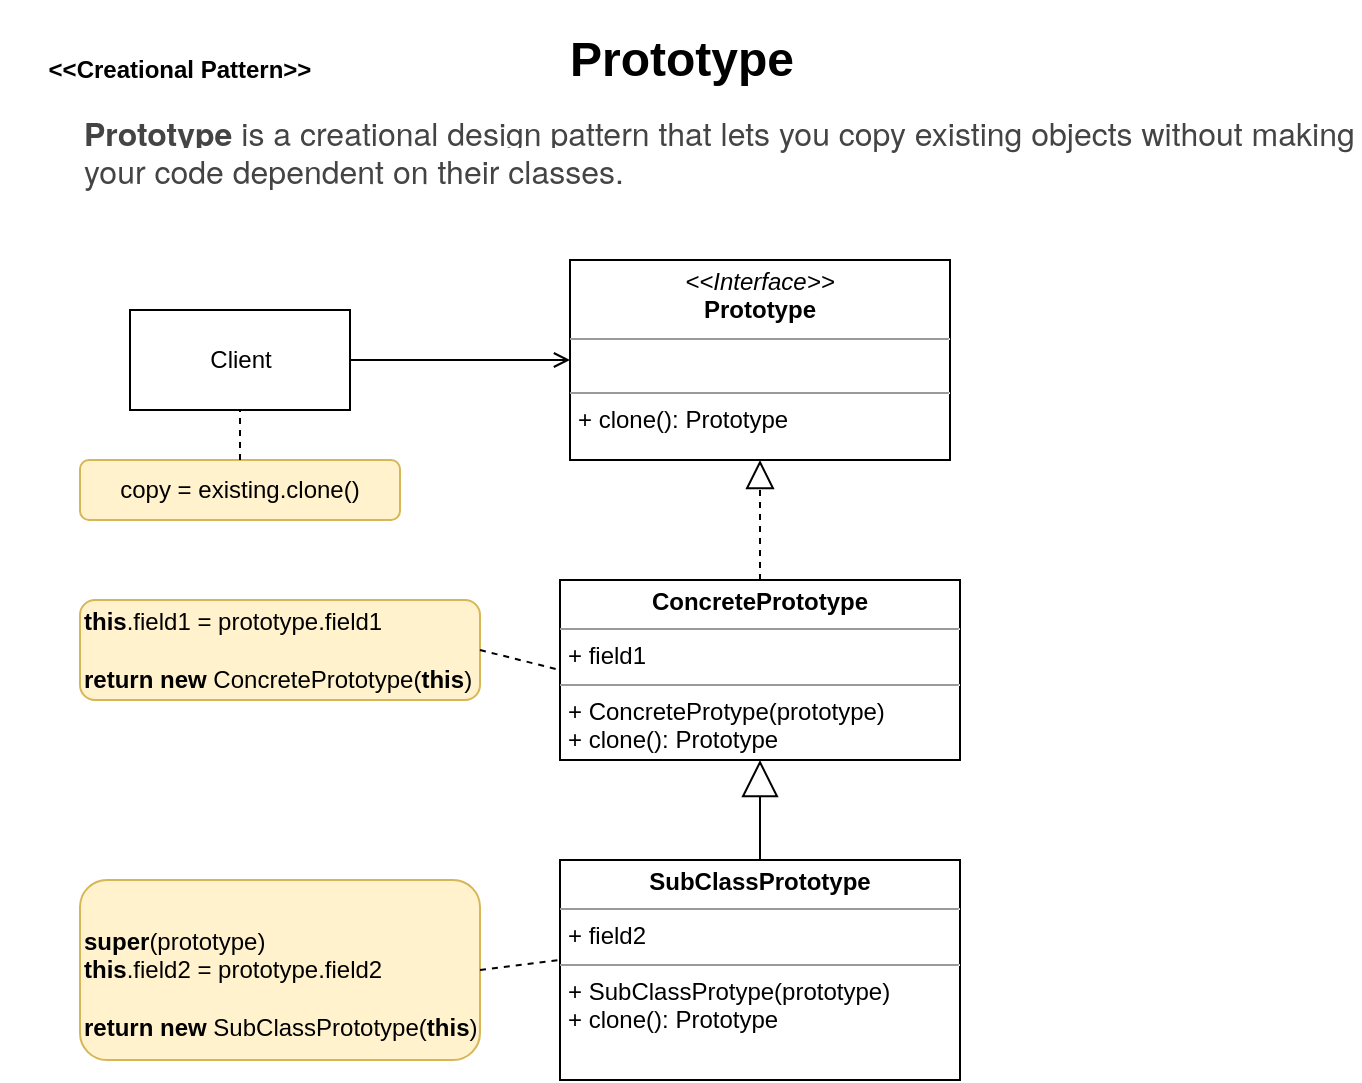 <mxfile version="20.2.7" type="github">
  <diagram id="C5RBs43oDa-KdzZeNtuy" name="Page-1">
    <mxGraphModel dx="1038" dy="1740" grid="1" gridSize="10" guides="1" tooltips="1" connect="1" arrows="1" fold="1" page="1" pageScale="1" pageWidth="827" pageHeight="1169" math="0" shadow="0">
      <root>
        <mxCell id="WIyWlLk6GJQsqaUBKTNV-0" />
        <mxCell id="WIyWlLk6GJQsqaUBKTNV-1" parent="WIyWlLk6GJQsqaUBKTNV-0" />
        <mxCell id="44PV9vE5lVTY9_xdUnsA-0" value="&lt;b&gt;&amp;lt;&amp;lt;Creational Pattern&amp;gt;&amp;gt;&lt;/b&gt;" style="text;html=1;strokeColor=none;fillColor=none;align=center;verticalAlign=middle;whiteSpace=wrap;rounded=0;" parent="WIyWlLk6GJQsqaUBKTNV-1" vertex="1">
          <mxGeometry x="40" y="-1140" width="180" height="30" as="geometry" />
        </mxCell>
        <mxCell id="44PV9vE5lVTY9_xdUnsA-1" value="&lt;h1&gt;Prototype&lt;/h1&gt;" style="text;html=1;strokeColor=none;fillColor=none;spacing=5;spacingTop=-20;whiteSpace=wrap;overflow=hidden;rounded=0;" parent="WIyWlLk6GJQsqaUBKTNV-1" vertex="1">
          <mxGeometry x="320" y="-1150" width="120" height="50" as="geometry" />
        </mxCell>
        <mxCell id="44PV9vE5lVTY9_xdUnsA-2" value="&lt;p style=&quot;margin:0px;margin-top:4px;text-align:center;&quot;&gt;&lt;i&gt;&amp;lt;&amp;lt;Interface&amp;gt;&amp;gt;&lt;/i&gt;&lt;br&gt;&lt;b&gt;Prototype&lt;/b&gt;&lt;/p&gt;&lt;hr size=&quot;1&quot;&gt;&lt;p style=&quot;margin:0px;margin-left:4px;&quot;&gt;&lt;br&gt;&lt;/p&gt;&lt;hr size=&quot;1&quot;&gt;&lt;p style=&quot;margin:0px;margin-left:4px;&quot;&gt;+ clone(): Prototype&lt;br&gt;&lt;br&gt;&lt;/p&gt;" style="verticalAlign=top;align=left;overflow=fill;fontSize=12;fontFamily=Helvetica;html=1;" parent="WIyWlLk6GJQsqaUBKTNV-1" vertex="1">
          <mxGeometry x="325" y="-1030" width="190" height="100" as="geometry" />
        </mxCell>
        <mxCell id="44PV9vE5lVTY9_xdUnsA-3" value="&lt;p style=&quot;margin:0px;margin-top:4px;text-align:center;&quot;&gt;&lt;b&gt;ConcretePrototype&lt;/b&gt;&lt;/p&gt;&lt;hr size=&quot;1&quot;&gt;&lt;p style=&quot;margin:0px;margin-left:4px;&quot;&gt;+ field1&lt;/p&gt;&lt;hr size=&quot;1&quot;&gt;&lt;p style=&quot;margin:0px;margin-left:4px;&quot;&gt;+ ConcreteProtype(prototype)&lt;/p&gt;&lt;p style=&quot;margin:0px;margin-left:4px;&quot;&gt;+ clone(): Prototype&lt;/p&gt;" style="verticalAlign=top;align=left;overflow=fill;fontSize=12;fontFamily=Helvetica;html=1;" parent="WIyWlLk6GJQsqaUBKTNV-1" vertex="1">
          <mxGeometry x="320" y="-870" width="200" height="90" as="geometry" />
        </mxCell>
        <mxCell id="44PV9vE5lVTY9_xdUnsA-4" value="" style="endArrow=block;dashed=1;endFill=0;endSize=12;html=1;rounded=0;exitX=0.5;exitY=0;exitDx=0;exitDy=0;entryX=0.5;entryY=1;entryDx=0;entryDy=0;" parent="WIyWlLk6GJQsqaUBKTNV-1" source="44PV9vE5lVTY9_xdUnsA-3" target="44PV9vE5lVTY9_xdUnsA-2" edge="1">
          <mxGeometry width="160" relative="1" as="geometry">
            <mxPoint x="460" y="-900" as="sourcePoint" />
            <mxPoint x="620" y="-900" as="targetPoint" />
          </mxGeometry>
        </mxCell>
        <mxCell id="44PV9vE5lVTY9_xdUnsA-5" value="Client" style="html=1;" parent="WIyWlLk6GJQsqaUBKTNV-1" vertex="1">
          <mxGeometry x="105" y="-1005" width="110" height="50" as="geometry" />
        </mxCell>
        <mxCell id="44PV9vE5lVTY9_xdUnsA-6" value="" style="endArrow=open;html=1;rounded=0;exitX=1;exitY=0.5;exitDx=0;exitDy=0;entryX=0;entryY=0.5;entryDx=0;entryDy=0;endFill=0;" parent="WIyWlLk6GJQsqaUBKTNV-1" source="44PV9vE5lVTY9_xdUnsA-5" target="44PV9vE5lVTY9_xdUnsA-2" edge="1">
          <mxGeometry width="50" height="50" relative="1" as="geometry">
            <mxPoint x="210" y="-940" as="sourcePoint" />
            <mxPoint x="260" y="-990" as="targetPoint" />
          </mxGeometry>
        </mxCell>
        <mxCell id="44PV9vE5lVTY9_xdUnsA-7" value="copy = existing.clone()" style="text;html=1;strokeColor=#d6b656;fillColor=#fff2cc;align=center;verticalAlign=middle;whiteSpace=wrap;rounded=1;" parent="WIyWlLk6GJQsqaUBKTNV-1" vertex="1">
          <mxGeometry x="80" y="-930" width="160" height="30" as="geometry" />
        </mxCell>
        <mxCell id="44PV9vE5lVTY9_xdUnsA-8" value="" style="endArrow=none;dashed=1;html=1;rounded=0;exitX=0.5;exitY=0;exitDx=0;exitDy=0;entryX=0.5;entryY=1;entryDx=0;entryDy=0;" parent="WIyWlLk6GJQsqaUBKTNV-1" source="44PV9vE5lVTY9_xdUnsA-7" target="44PV9vE5lVTY9_xdUnsA-5" edge="1">
          <mxGeometry width="50" height="50" relative="1" as="geometry">
            <mxPoint x="160" y="-910" as="sourcePoint" />
            <mxPoint x="155" y="-960" as="targetPoint" />
          </mxGeometry>
        </mxCell>
        <mxCell id="44PV9vE5lVTY9_xdUnsA-9" value="&lt;b&gt;this&lt;/b&gt;.field1 = prototype.field1&lt;br&gt;&lt;br&gt;&lt;b&gt;return new&lt;/b&gt; ConcretePrototype(&lt;b&gt;this&lt;/b&gt;)" style="text;html=1;strokeColor=#d6b656;fillColor=#fff2cc;align=left;verticalAlign=middle;whiteSpace=wrap;rounded=1;" parent="WIyWlLk6GJQsqaUBKTNV-1" vertex="1">
          <mxGeometry x="80" y="-860" width="200" height="50" as="geometry" />
        </mxCell>
        <mxCell id="44PV9vE5lVTY9_xdUnsA-10" value="" style="endArrow=none;dashed=1;html=1;rounded=0;entryX=0;entryY=0.5;entryDx=0;entryDy=0;exitX=1;exitY=0.5;exitDx=0;exitDy=0;" parent="WIyWlLk6GJQsqaUBKTNV-1" source="44PV9vE5lVTY9_xdUnsA-9" target="44PV9vE5lVTY9_xdUnsA-3" edge="1">
          <mxGeometry width="50" height="50" relative="1" as="geometry">
            <mxPoint x="260" y="-790" as="sourcePoint" />
            <mxPoint x="310" y="-840" as="targetPoint" />
          </mxGeometry>
        </mxCell>
        <mxCell id="44PV9vE5lVTY9_xdUnsA-11" value="&lt;p style=&quot;margin:0px;margin-top:4px;text-align:center;&quot;&gt;&lt;b&gt;SubClassPrototype&lt;/b&gt;&lt;/p&gt;&lt;hr size=&quot;1&quot;&gt;&lt;p style=&quot;margin:0px;margin-left:4px;&quot;&gt;+ field2&lt;/p&gt;&lt;hr size=&quot;1&quot;&gt;&lt;p style=&quot;margin:0px;margin-left:4px;&quot;&gt;+ SubClassProtype(prototype)&lt;/p&gt;&lt;p style=&quot;margin:0px;margin-left:4px;&quot;&gt;+ clone(): Prototype&lt;/p&gt;" style="verticalAlign=top;align=left;overflow=fill;fontSize=12;fontFamily=Helvetica;html=1;" parent="WIyWlLk6GJQsqaUBKTNV-1" vertex="1">
          <mxGeometry x="320" y="-730" width="200" height="110" as="geometry" />
        </mxCell>
        <mxCell id="44PV9vE5lVTY9_xdUnsA-12" value="&lt;b&gt;&lt;br&gt;super&lt;/b&gt;(prototype)&lt;br&gt;&lt;b&gt;this&lt;/b&gt;.field2 = prototype.field2&lt;br&gt;&lt;br&gt;&lt;b&gt;return new&lt;/b&gt;&amp;nbsp;SubClassPrototype(&lt;b&gt;this&lt;/b&gt;)" style="text;html=1;strokeColor=#d6b656;fillColor=#fff2cc;align=left;verticalAlign=middle;whiteSpace=wrap;rounded=1;" parent="WIyWlLk6GJQsqaUBKTNV-1" vertex="1">
          <mxGeometry x="80" y="-720" width="200" height="90" as="geometry" />
        </mxCell>
        <mxCell id="44PV9vE5lVTY9_xdUnsA-13" value="" style="endArrow=none;dashed=1;html=1;rounded=0;exitX=1;exitY=0.5;exitDx=0;exitDy=0;" parent="WIyWlLk6GJQsqaUBKTNV-1" source="44PV9vE5lVTY9_xdUnsA-12" edge="1">
          <mxGeometry width="50" height="50" relative="1" as="geometry">
            <mxPoint x="280" y="-630" as="sourcePoint" />
            <mxPoint x="320" y="-680" as="targetPoint" />
          </mxGeometry>
        </mxCell>
        <mxCell id="44PV9vE5lVTY9_xdUnsA-14" value="" style="endArrow=block;endSize=16;endFill=0;html=1;rounded=0;" parent="WIyWlLk6GJQsqaUBKTNV-1" target="44PV9vE5lVTY9_xdUnsA-3" edge="1">
          <mxGeometry width="160" relative="1" as="geometry">
            <mxPoint x="420" y="-730" as="sourcePoint" />
            <mxPoint x="580" y="-730" as="targetPoint" />
          </mxGeometry>
        </mxCell>
        <mxCell id="VShUeqIi557FZb-sovSt-0" value="&lt;strong style=&quot;box-sizing: border-box; font-weight: bolder; color: rgb(68, 68, 68); font-family: &amp;quot;PT Sans&amp;quot;, &amp;quot;Helvetica Neue&amp;quot;, Arial, sans-serif; font-size: 16px; font-style: normal; font-variant-ligatures: normal; font-variant-caps: normal; letter-spacing: normal; orphans: 2; text-align: left; text-indent: 0px; text-transform: none; widows: 2; word-spacing: 0px; -webkit-text-stroke-width: 0px; background-color: rgb(255, 255, 255); text-decoration-thickness: initial; text-decoration-style: initial; text-decoration-color: initial;&quot;&gt;Prototype&lt;/strong&gt;&lt;span style=&quot;color: rgb(68, 68, 68); font-family: &amp;quot;PT Sans&amp;quot;, &amp;quot;Helvetica Neue&amp;quot;, Arial, sans-serif; font-size: 16px; font-style: normal; font-variant-ligatures: normal; font-variant-caps: normal; font-weight: 400; letter-spacing: normal; orphans: 2; text-align: left; text-indent: 0px; text-transform: none; widows: 2; word-spacing: 0px; -webkit-text-stroke-width: 0px; background-color: rgb(255, 255, 255); text-decoration-thickness: initial; text-decoration-style: initial; text-decoration-color: initial; float: none; display: inline !important;&quot;&gt;&lt;span&gt;&amp;nbsp;&lt;/span&gt;is a creational design pattern that lets you copy existing objects without making your code dependent on their&amp;nbsp;classes.&lt;/span&gt;" style="text;whiteSpace=wrap;html=1;" vertex="1" parent="WIyWlLk6GJQsqaUBKTNV-1">
          <mxGeometry x="80" y="-1110" width="640" height="60" as="geometry" />
        </mxCell>
      </root>
    </mxGraphModel>
  </diagram>
</mxfile>
